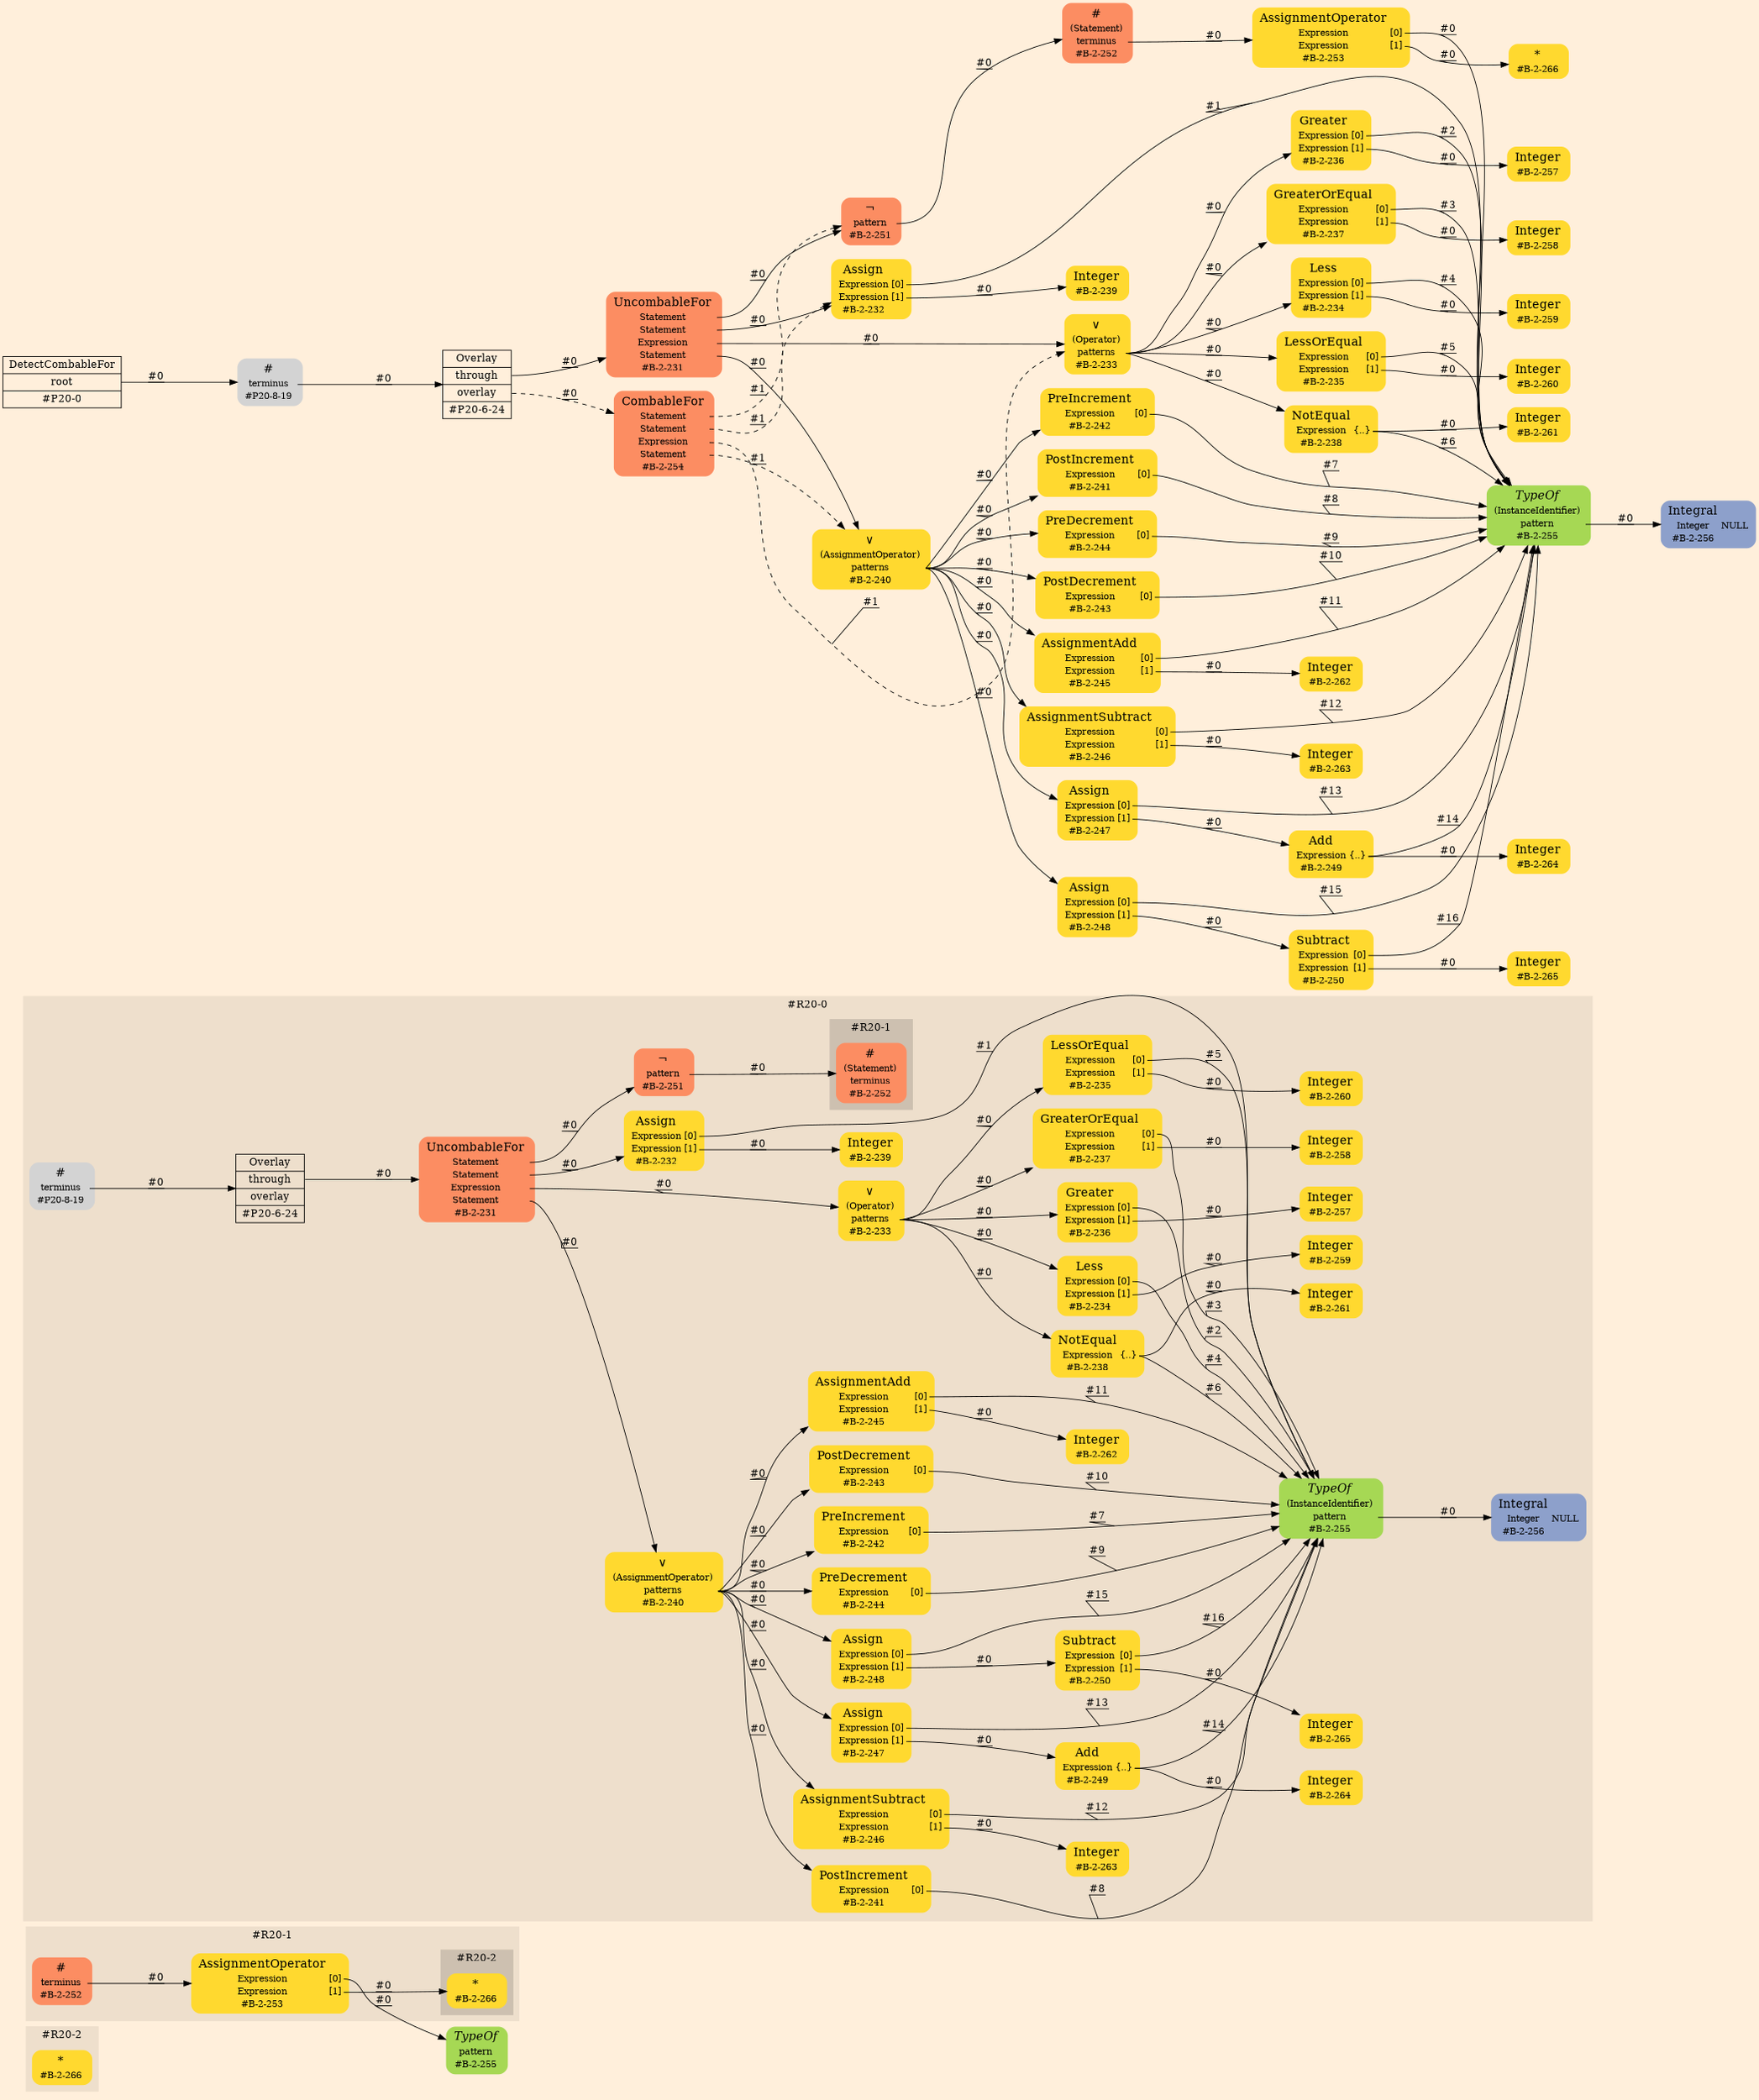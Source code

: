 digraph Inferno {
graph [
rankdir = "LR"
ranksep = 1.0
size = "14,20"
bgcolor = antiquewhite1
color = black
fontcolor = black
];
node [
];
subgraph "cluster#R20-2" {
label = "#R20-2"
style = "filled"
color = antiquewhite2
"#R20-2/#B-2-266" [
shape = "plaintext"
fillcolor = "/set28/6"
label = <<TABLE BORDER="0" CELLBORDER="0" CELLSPACING="0">
 <TR>
  <TD><FONT POINT-SIZE="16.0">*</FONT></TD>
  <TD></TD>
 </TR>
 <TR>
  <TD>#B-2-266</TD>
  <TD PORT="port0"></TD>
 </TR>
</TABLE>>
style = "rounded,filled"
fontsize = "12"
];
}
"#R20-1/#B-2-255" [
shape = "plaintext"
fillcolor = "/set28/5"
label = <<TABLE BORDER="0" CELLBORDER="0" CELLSPACING="0">
 <TR>
  <TD><FONT POINT-SIZE="16.0"><I>TypeOf</I></FONT></TD>
  <TD></TD>
 </TR>
 <TR>
  <TD>pattern</TD>
  <TD PORT="port0"></TD>
 </TR>
 <TR>
  <TD>#B-2-255</TD>
  <TD PORT="port1"></TD>
 </TR>
</TABLE>>
style = "rounded,filled"
fontsize = "12"
];
subgraph "cluster#R20-1" {
label = "#R20-1"
style = "filled"
color = antiquewhite2
"#R20-1/#B-2-252" [
shape = "plaintext"
fillcolor = "/set28/2"
label = <<TABLE BORDER="0" CELLBORDER="0" CELLSPACING="0">
 <TR>
  <TD><FONT POINT-SIZE="16.0">#</FONT></TD>
  <TD></TD>
 </TR>
 <TR>
  <TD>terminus</TD>
  <TD PORT="port0"></TD>
 </TR>
 <TR>
  <TD>#B-2-252</TD>
  <TD PORT="port1"></TD>
 </TR>
</TABLE>>
style = "rounded,filled"
fontsize = "12"
];
"#R20-1/#B-2-253" [
shape = "plaintext"
fillcolor = "/set28/6"
label = <<TABLE BORDER="0" CELLBORDER="0" CELLSPACING="0">
 <TR>
  <TD><FONT POINT-SIZE="16.0">AssignmentOperator</FONT></TD>
  <TD></TD>
 </TR>
 <TR>
  <TD>Expression</TD>
  <TD PORT="port0">[0]</TD>
 </TR>
 <TR>
  <TD>Expression</TD>
  <TD PORT="port1">[1]</TD>
 </TR>
 <TR>
  <TD>#B-2-253</TD>
  <TD PORT="port2"></TD>
 </TR>
</TABLE>>
style = "rounded,filled"
fontsize = "12"
];
subgraph "cluster#R20-2" {
label = "#R20-2"
style = "filled"
color = antiquewhite3
"#R20-1/#B-2-266" [
shape = "plaintext"
fillcolor = "/set28/6"
label = <<TABLE BORDER="0" CELLBORDER="0" CELLSPACING="0">
 <TR>
  <TD><FONT POINT-SIZE="16.0">*</FONT></TD>
  <TD></TD>
 </TR>
 <TR>
  <TD>#B-2-266</TD>
  <TD PORT="port0"></TD>
 </TR>
</TABLE>>
style = "rounded,filled"
fontsize = "12"
];
}
}
subgraph "cluster#R20-0" {
label = "#R20-0"
style = "filled"
color = antiquewhite2
"#R20-0/#B-2-265" [
shape = "plaintext"
fillcolor = "/set28/6"
label = <<TABLE BORDER="0" CELLBORDER="0" CELLSPACING="0">
 <TR>
  <TD><FONT POINT-SIZE="16.0">Integer</FONT></TD>
  <TD></TD>
 </TR>
 <TR>
  <TD>#B-2-265</TD>
  <TD PORT="port0"></TD>
 </TR>
</TABLE>>
style = "rounded,filled"
fontsize = "12"
];
"#R20-0/#B-2-250" [
shape = "plaintext"
fillcolor = "/set28/6"
label = <<TABLE BORDER="0" CELLBORDER="0" CELLSPACING="0">
 <TR>
  <TD><FONT POINT-SIZE="16.0">Subtract</FONT></TD>
  <TD></TD>
 </TR>
 <TR>
  <TD>Expression</TD>
  <TD PORT="port0">[0]</TD>
 </TR>
 <TR>
  <TD>Expression</TD>
  <TD PORT="port1">[1]</TD>
 </TR>
 <TR>
  <TD>#B-2-250</TD>
  <TD PORT="port2"></TD>
 </TR>
</TABLE>>
style = "rounded,filled"
fontsize = "12"
];
"#R20-0/#B-2-248" [
shape = "plaintext"
fillcolor = "/set28/6"
label = <<TABLE BORDER="0" CELLBORDER="0" CELLSPACING="0">
 <TR>
  <TD><FONT POINT-SIZE="16.0">Assign</FONT></TD>
  <TD></TD>
 </TR>
 <TR>
  <TD>Expression</TD>
  <TD PORT="port0">[0]</TD>
 </TR>
 <TR>
  <TD>Expression</TD>
  <TD PORT="port1">[1]</TD>
 </TR>
 <TR>
  <TD>#B-2-248</TD>
  <TD PORT="port2"></TD>
 </TR>
</TABLE>>
style = "rounded,filled"
fontsize = "12"
];
"#R20-0/#B-2-247" [
shape = "plaintext"
fillcolor = "/set28/6"
label = <<TABLE BORDER="0" CELLBORDER="0" CELLSPACING="0">
 <TR>
  <TD><FONT POINT-SIZE="16.0">Assign</FONT></TD>
  <TD></TD>
 </TR>
 <TR>
  <TD>Expression</TD>
  <TD PORT="port0">[0]</TD>
 </TR>
 <TR>
  <TD>Expression</TD>
  <TD PORT="port1">[1]</TD>
 </TR>
 <TR>
  <TD>#B-2-247</TD>
  <TD PORT="port2"></TD>
 </TR>
</TABLE>>
style = "rounded,filled"
fontsize = "12"
];
"#R20-0/#B-2-263" [
shape = "plaintext"
fillcolor = "/set28/6"
label = <<TABLE BORDER="0" CELLBORDER="0" CELLSPACING="0">
 <TR>
  <TD><FONT POINT-SIZE="16.0">Integer</FONT></TD>
  <TD></TD>
 </TR>
 <TR>
  <TD>#B-2-263</TD>
  <TD PORT="port0"></TD>
 </TR>
</TABLE>>
style = "rounded,filled"
fontsize = "12"
];
"#R20-0/#B-2-246" [
shape = "plaintext"
fillcolor = "/set28/6"
label = <<TABLE BORDER="0" CELLBORDER="0" CELLSPACING="0">
 <TR>
  <TD><FONT POINT-SIZE="16.0">AssignmentSubtract</FONT></TD>
  <TD></TD>
 </TR>
 <TR>
  <TD>Expression</TD>
  <TD PORT="port0">[0]</TD>
 </TR>
 <TR>
  <TD>Expression</TD>
  <TD PORT="port1">[1]</TD>
 </TR>
 <TR>
  <TD>#B-2-246</TD>
  <TD PORT="port2"></TD>
 </TR>
</TABLE>>
style = "rounded,filled"
fontsize = "12"
];
"#R20-0/#B-2-245" [
shape = "plaintext"
fillcolor = "/set28/6"
label = <<TABLE BORDER="0" CELLBORDER="0" CELLSPACING="0">
 <TR>
  <TD><FONT POINT-SIZE="16.0">AssignmentAdd</FONT></TD>
  <TD></TD>
 </TR>
 <TR>
  <TD>Expression</TD>
  <TD PORT="port0">[0]</TD>
 </TR>
 <TR>
  <TD>Expression</TD>
  <TD PORT="port1">[1]</TD>
 </TR>
 <TR>
  <TD>#B-2-245</TD>
  <TD PORT="port2"></TD>
 </TR>
</TABLE>>
style = "rounded,filled"
fontsize = "12"
];
"#R20-0/#B-2-243" [
shape = "plaintext"
fillcolor = "/set28/6"
label = <<TABLE BORDER="0" CELLBORDER="0" CELLSPACING="0">
 <TR>
  <TD><FONT POINT-SIZE="16.0">PostDecrement</FONT></TD>
  <TD></TD>
 </TR>
 <TR>
  <TD>Expression</TD>
  <TD PORT="port0">[0]</TD>
 </TR>
 <TR>
  <TD>#B-2-243</TD>
  <TD PORT="port1"></TD>
 </TR>
</TABLE>>
style = "rounded,filled"
fontsize = "12"
];
"#R20-0/#B-2-257" [
shape = "plaintext"
fillcolor = "/set28/6"
label = <<TABLE BORDER="0" CELLBORDER="0" CELLSPACING="0">
 <TR>
  <TD><FONT POINT-SIZE="16.0">Integer</FONT></TD>
  <TD></TD>
 </TR>
 <TR>
  <TD>#B-2-257</TD>
  <TD PORT="port0"></TD>
 </TR>
</TABLE>>
style = "rounded,filled"
fontsize = "12"
];
"#R20-0/#B-2-233" [
shape = "plaintext"
fillcolor = "/set28/6"
label = <<TABLE BORDER="0" CELLBORDER="0" CELLSPACING="0">
 <TR>
  <TD><FONT POINT-SIZE="16.0">∨</FONT></TD>
  <TD></TD>
 </TR>
 <TR>
  <TD>(Operator)</TD>
  <TD PORT="port0"></TD>
 </TR>
 <TR>
  <TD>patterns</TD>
  <TD PORT="port1"></TD>
 </TR>
 <TR>
  <TD>#B-2-233</TD>
  <TD PORT="port2"></TD>
 </TR>
</TABLE>>
style = "rounded,filled"
fontsize = "12"
];
"#R20-0/#B-2-240" [
shape = "plaintext"
fillcolor = "/set28/6"
label = <<TABLE BORDER="0" CELLBORDER="0" CELLSPACING="0">
 <TR>
  <TD><FONT POINT-SIZE="16.0">∨</FONT></TD>
  <TD></TD>
 </TR>
 <TR>
  <TD>(AssignmentOperator)</TD>
  <TD PORT="port0"></TD>
 </TR>
 <TR>
  <TD>patterns</TD>
  <TD PORT="port1"></TD>
 </TR>
 <TR>
  <TD>#B-2-240</TD>
  <TD PORT="port2"></TD>
 </TR>
</TABLE>>
style = "rounded,filled"
fontsize = "12"
];
"#R20-0/#P20-6-24" [
shape = "record"
fillcolor = antiquewhite2
label = "<fixed> Overlay | <port0> through | <port1> overlay | <port2> #P20-6-24"
style = "filled"
fontsize = "14"
color = black
fontcolor = black
];
"#R20-0/#B-2-231" [
shape = "plaintext"
fillcolor = "/set28/2"
label = <<TABLE BORDER="0" CELLBORDER="0" CELLSPACING="0">
 <TR>
  <TD><FONT POINT-SIZE="16.0">UncombableFor</FONT></TD>
  <TD></TD>
 </TR>
 <TR>
  <TD>Statement</TD>
  <TD PORT="port0"></TD>
 </TR>
 <TR>
  <TD>Statement</TD>
  <TD PORT="port1"></TD>
 </TR>
 <TR>
  <TD>Expression</TD>
  <TD PORT="port2"></TD>
 </TR>
 <TR>
  <TD>Statement</TD>
  <TD PORT="port3"></TD>
 </TR>
 <TR>
  <TD>#B-2-231</TD>
  <TD PORT="port4"></TD>
 </TR>
</TABLE>>
style = "rounded,filled"
fontsize = "12"
];
"#R20-0/#B-2-239" [
shape = "plaintext"
fillcolor = "/set28/6"
label = <<TABLE BORDER="0" CELLBORDER="0" CELLSPACING="0">
 <TR>
  <TD><FONT POINT-SIZE="16.0">Integer</FONT></TD>
  <TD></TD>
 </TR>
 <TR>
  <TD>#B-2-239</TD>
  <TD PORT="port0"></TD>
 </TR>
</TABLE>>
style = "rounded,filled"
fontsize = "12"
];
"#R20-0/#B-2-234" [
shape = "plaintext"
fillcolor = "/set28/6"
label = <<TABLE BORDER="0" CELLBORDER="0" CELLSPACING="0">
 <TR>
  <TD><FONT POINT-SIZE="16.0">Less</FONT></TD>
  <TD></TD>
 </TR>
 <TR>
  <TD>Expression</TD>
  <TD PORT="port0">[0]</TD>
 </TR>
 <TR>
  <TD>Expression</TD>
  <TD PORT="port1">[1]</TD>
 </TR>
 <TR>
  <TD>#B-2-234</TD>
  <TD PORT="port2"></TD>
 </TR>
</TABLE>>
style = "rounded,filled"
fontsize = "12"
];
"#R20-0/#B-2-262" [
shape = "plaintext"
fillcolor = "/set28/6"
label = <<TABLE BORDER="0" CELLBORDER="0" CELLSPACING="0">
 <TR>
  <TD><FONT POINT-SIZE="16.0">Integer</FONT></TD>
  <TD></TD>
 </TR>
 <TR>
  <TD>#B-2-262</TD>
  <TD PORT="port0"></TD>
 </TR>
</TABLE>>
style = "rounded,filled"
fontsize = "12"
];
"#R20-0/#B-2-241" [
shape = "plaintext"
fillcolor = "/set28/6"
label = <<TABLE BORDER="0" CELLBORDER="0" CELLSPACING="0">
 <TR>
  <TD><FONT POINT-SIZE="16.0">PostIncrement</FONT></TD>
  <TD></TD>
 </TR>
 <TR>
  <TD>Expression</TD>
  <TD PORT="port0">[0]</TD>
 </TR>
 <TR>
  <TD>#B-2-241</TD>
  <TD PORT="port1"></TD>
 </TR>
</TABLE>>
style = "rounded,filled"
fontsize = "12"
];
"#R20-0/#B-2-249" [
shape = "plaintext"
fillcolor = "/set28/6"
label = <<TABLE BORDER="0" CELLBORDER="0" CELLSPACING="0">
 <TR>
  <TD><FONT POINT-SIZE="16.0">Add</FONT></TD>
  <TD></TD>
 </TR>
 <TR>
  <TD>Expression</TD>
  <TD PORT="port0">{..}</TD>
 </TR>
 <TR>
  <TD>#B-2-249</TD>
  <TD PORT="port1"></TD>
 </TR>
</TABLE>>
style = "rounded,filled"
fontsize = "12"
];
"#R20-0/#P20-8-19" [
shape = "plaintext"
label = <<TABLE BORDER="0" CELLBORDER="0" CELLSPACING="0">
 <TR>
  <TD><FONT POINT-SIZE="16.0">#</FONT></TD>
  <TD></TD>
 </TR>
 <TR>
  <TD>terminus</TD>
  <TD PORT="port0"></TD>
 </TR>
 <TR>
  <TD>#P20-8-19</TD>
  <TD PORT="port1"></TD>
 </TR>
</TABLE>>
style = "rounded,filled"
fontsize = "12"
];
"#R20-0/#B-2-232" [
shape = "plaintext"
fillcolor = "/set28/6"
label = <<TABLE BORDER="0" CELLBORDER="0" CELLSPACING="0">
 <TR>
  <TD><FONT POINT-SIZE="16.0">Assign</FONT></TD>
  <TD></TD>
 </TR>
 <TR>
  <TD>Expression</TD>
  <TD PORT="port0">[0]</TD>
 </TR>
 <TR>
  <TD>Expression</TD>
  <TD PORT="port1">[1]</TD>
 </TR>
 <TR>
  <TD>#B-2-232</TD>
  <TD PORT="port2"></TD>
 </TR>
</TABLE>>
style = "rounded,filled"
fontsize = "12"
];
"#R20-0/#B-2-255" [
shape = "plaintext"
fillcolor = "/set28/5"
label = <<TABLE BORDER="0" CELLBORDER="0" CELLSPACING="0">
 <TR>
  <TD><FONT POINT-SIZE="16.0"><I>TypeOf</I></FONT></TD>
  <TD></TD>
 </TR>
 <TR>
  <TD>(InstanceIdentifier)</TD>
  <TD PORT="port0"></TD>
 </TR>
 <TR>
  <TD>pattern</TD>
  <TD PORT="port1"></TD>
 </TR>
 <TR>
  <TD>#B-2-255</TD>
  <TD PORT="port2"></TD>
 </TR>
</TABLE>>
style = "rounded,filled"
fontsize = "12"
];
"#R20-0/#B-2-256" [
shape = "plaintext"
fillcolor = "/set28/3"
label = <<TABLE BORDER="0" CELLBORDER="0" CELLSPACING="0">
 <TR>
  <TD><FONT POINT-SIZE="16.0">Integral</FONT></TD>
  <TD></TD>
 </TR>
 <TR>
  <TD>Integer</TD>
  <TD PORT="port0">NULL</TD>
 </TR>
 <TR>
  <TD>#B-2-256</TD>
  <TD PORT="port1"></TD>
 </TR>
</TABLE>>
style = "rounded,filled"
fontsize = "12"
];
"#R20-0/#B-2-259" [
shape = "plaintext"
fillcolor = "/set28/6"
label = <<TABLE BORDER="0" CELLBORDER="0" CELLSPACING="0">
 <TR>
  <TD><FONT POINT-SIZE="16.0">Integer</FONT></TD>
  <TD></TD>
 </TR>
 <TR>
  <TD>#B-2-259</TD>
  <TD PORT="port0"></TD>
 </TR>
</TABLE>>
style = "rounded,filled"
fontsize = "12"
];
"#R20-0/#B-2-264" [
shape = "plaintext"
fillcolor = "/set28/6"
label = <<TABLE BORDER="0" CELLBORDER="0" CELLSPACING="0">
 <TR>
  <TD><FONT POINT-SIZE="16.0">Integer</FONT></TD>
  <TD></TD>
 </TR>
 <TR>
  <TD>#B-2-264</TD>
  <TD PORT="port0"></TD>
 </TR>
</TABLE>>
style = "rounded,filled"
fontsize = "12"
];
"#R20-0/#B-2-236" [
shape = "plaintext"
fillcolor = "/set28/6"
label = <<TABLE BORDER="0" CELLBORDER="0" CELLSPACING="0">
 <TR>
  <TD><FONT POINT-SIZE="16.0">Greater</FONT></TD>
  <TD></TD>
 </TR>
 <TR>
  <TD>Expression</TD>
  <TD PORT="port0">[0]</TD>
 </TR>
 <TR>
  <TD>Expression</TD>
  <TD PORT="port1">[1]</TD>
 </TR>
 <TR>
  <TD>#B-2-236</TD>
  <TD PORT="port2"></TD>
 </TR>
</TABLE>>
style = "rounded,filled"
fontsize = "12"
];
"#R20-0/#B-2-251" [
shape = "plaintext"
fillcolor = "/set28/2"
label = <<TABLE BORDER="0" CELLBORDER="0" CELLSPACING="0">
 <TR>
  <TD><FONT POINT-SIZE="16.0">¬</FONT></TD>
  <TD></TD>
 </TR>
 <TR>
  <TD>pattern</TD>
  <TD PORT="port0"></TD>
 </TR>
 <TR>
  <TD>#B-2-251</TD>
  <TD PORT="port1"></TD>
 </TR>
</TABLE>>
style = "rounded,filled"
fontsize = "12"
];
"#R20-0/#B-2-237" [
shape = "plaintext"
fillcolor = "/set28/6"
label = <<TABLE BORDER="0" CELLBORDER="0" CELLSPACING="0">
 <TR>
  <TD><FONT POINT-SIZE="16.0">GreaterOrEqual</FONT></TD>
  <TD></TD>
 </TR>
 <TR>
  <TD>Expression</TD>
  <TD PORT="port0">[0]</TD>
 </TR>
 <TR>
  <TD>Expression</TD>
  <TD PORT="port1">[1]</TD>
 </TR>
 <TR>
  <TD>#B-2-237</TD>
  <TD PORT="port2"></TD>
 </TR>
</TABLE>>
style = "rounded,filled"
fontsize = "12"
];
"#R20-0/#B-2-244" [
shape = "plaintext"
fillcolor = "/set28/6"
label = <<TABLE BORDER="0" CELLBORDER="0" CELLSPACING="0">
 <TR>
  <TD><FONT POINT-SIZE="16.0">PreDecrement</FONT></TD>
  <TD></TD>
 </TR>
 <TR>
  <TD>Expression</TD>
  <TD PORT="port0">[0]</TD>
 </TR>
 <TR>
  <TD>#B-2-244</TD>
  <TD PORT="port1"></TD>
 </TR>
</TABLE>>
style = "rounded,filled"
fontsize = "12"
];
"#R20-0/#B-2-258" [
shape = "plaintext"
fillcolor = "/set28/6"
label = <<TABLE BORDER="0" CELLBORDER="0" CELLSPACING="0">
 <TR>
  <TD><FONT POINT-SIZE="16.0">Integer</FONT></TD>
  <TD></TD>
 </TR>
 <TR>
  <TD>#B-2-258</TD>
  <TD PORT="port0"></TD>
 </TR>
</TABLE>>
style = "rounded,filled"
fontsize = "12"
];
"#R20-0/#B-2-242" [
shape = "plaintext"
fillcolor = "/set28/6"
label = <<TABLE BORDER="0" CELLBORDER="0" CELLSPACING="0">
 <TR>
  <TD><FONT POINT-SIZE="16.0">PreIncrement</FONT></TD>
  <TD></TD>
 </TR>
 <TR>
  <TD>Expression</TD>
  <TD PORT="port0">[0]</TD>
 </TR>
 <TR>
  <TD>#B-2-242</TD>
  <TD PORT="port1"></TD>
 </TR>
</TABLE>>
style = "rounded,filled"
fontsize = "12"
];
"#R20-0/#B-2-235" [
shape = "plaintext"
fillcolor = "/set28/6"
label = <<TABLE BORDER="0" CELLBORDER="0" CELLSPACING="0">
 <TR>
  <TD><FONT POINT-SIZE="16.0">LessOrEqual</FONT></TD>
  <TD></TD>
 </TR>
 <TR>
  <TD>Expression</TD>
  <TD PORT="port0">[0]</TD>
 </TR>
 <TR>
  <TD>Expression</TD>
  <TD PORT="port1">[1]</TD>
 </TR>
 <TR>
  <TD>#B-2-235</TD>
  <TD PORT="port2"></TD>
 </TR>
</TABLE>>
style = "rounded,filled"
fontsize = "12"
];
"#R20-0/#B-2-260" [
shape = "plaintext"
fillcolor = "/set28/6"
label = <<TABLE BORDER="0" CELLBORDER="0" CELLSPACING="0">
 <TR>
  <TD><FONT POINT-SIZE="16.0">Integer</FONT></TD>
  <TD></TD>
 </TR>
 <TR>
  <TD>#B-2-260</TD>
  <TD PORT="port0"></TD>
 </TR>
</TABLE>>
style = "rounded,filled"
fontsize = "12"
];
"#R20-0/#B-2-238" [
shape = "plaintext"
fillcolor = "/set28/6"
label = <<TABLE BORDER="0" CELLBORDER="0" CELLSPACING="0">
 <TR>
  <TD><FONT POINT-SIZE="16.0">NotEqual</FONT></TD>
  <TD></TD>
 </TR>
 <TR>
  <TD>Expression</TD>
  <TD PORT="port0">{..}</TD>
 </TR>
 <TR>
  <TD>#B-2-238</TD>
  <TD PORT="port1"></TD>
 </TR>
</TABLE>>
style = "rounded,filled"
fontsize = "12"
];
"#R20-0/#B-2-261" [
shape = "plaintext"
fillcolor = "/set28/6"
label = <<TABLE BORDER="0" CELLBORDER="0" CELLSPACING="0">
 <TR>
  <TD><FONT POINT-SIZE="16.0">Integer</FONT></TD>
  <TD></TD>
 </TR>
 <TR>
  <TD>#B-2-261</TD>
  <TD PORT="port0"></TD>
 </TR>
</TABLE>>
style = "rounded,filled"
fontsize = "12"
];
subgraph "cluster#R20-1" {
label = "#R20-1"
style = "filled"
color = antiquewhite3
"#R20-0/#B-2-252" [
shape = "plaintext"
fillcolor = "/set28/2"
label = <<TABLE BORDER="0" CELLBORDER="0" CELLSPACING="0">
 <TR>
  <TD><FONT POINT-SIZE="16.0">#</FONT></TD>
  <TD></TD>
 </TR>
 <TR>
  <TD>(Statement)</TD>
  <TD PORT="port0"></TD>
 </TR>
 <TR>
  <TD>terminus</TD>
  <TD PORT="port1"></TD>
 </TR>
 <TR>
  <TD>#B-2-252</TD>
  <TD PORT="port2"></TD>
 </TR>
</TABLE>>
style = "rounded,filled"
fontsize = "12"
];
}
}
"CR#P20-0" [
shape = "record"
fillcolor = antiquewhite1
label = "<fixed> DetectCombableFor | <port0> root | <port1> #P20-0"
style = "filled"
fontsize = "14"
color = black
fontcolor = black
];
"#P20-8-19" [
shape = "plaintext"
label = <<TABLE BORDER="0" CELLBORDER="0" CELLSPACING="0">
 <TR>
  <TD><FONT POINT-SIZE="16.0">#</FONT></TD>
  <TD></TD>
 </TR>
 <TR>
  <TD>terminus</TD>
  <TD PORT="port0"></TD>
 </TR>
 <TR>
  <TD>#P20-8-19</TD>
  <TD PORT="port1"></TD>
 </TR>
</TABLE>>
style = "rounded,filled"
fontsize = "12"
];
"#P20-6-24" [
shape = "record"
fillcolor = antiquewhite1
label = "<fixed> Overlay | <port0> through | <port1> overlay | <port2> #P20-6-24"
style = "filled"
fontsize = "14"
color = black
fontcolor = black
];
"#B-2-231" [
shape = "plaintext"
fillcolor = "/set28/2"
label = <<TABLE BORDER="0" CELLBORDER="0" CELLSPACING="0">
 <TR>
  <TD><FONT POINT-SIZE="16.0">UncombableFor</FONT></TD>
  <TD></TD>
 </TR>
 <TR>
  <TD>Statement</TD>
  <TD PORT="port0"></TD>
 </TR>
 <TR>
  <TD>Statement</TD>
  <TD PORT="port1"></TD>
 </TR>
 <TR>
  <TD>Expression</TD>
  <TD PORT="port2"></TD>
 </TR>
 <TR>
  <TD>Statement</TD>
  <TD PORT="port3"></TD>
 </TR>
 <TR>
  <TD>#B-2-231</TD>
  <TD PORT="port4"></TD>
 </TR>
</TABLE>>
style = "rounded,filled"
fontsize = "12"
];
"#B-2-251" [
shape = "plaintext"
fillcolor = "/set28/2"
label = <<TABLE BORDER="0" CELLBORDER="0" CELLSPACING="0">
 <TR>
  <TD><FONT POINT-SIZE="16.0">¬</FONT></TD>
  <TD></TD>
 </TR>
 <TR>
  <TD>pattern</TD>
  <TD PORT="port0"></TD>
 </TR>
 <TR>
  <TD>#B-2-251</TD>
  <TD PORT="port1"></TD>
 </TR>
</TABLE>>
style = "rounded,filled"
fontsize = "12"
];
"#B-2-252" [
shape = "plaintext"
fillcolor = "/set28/2"
label = <<TABLE BORDER="0" CELLBORDER="0" CELLSPACING="0">
 <TR>
  <TD><FONT POINT-SIZE="16.0">#</FONT></TD>
  <TD></TD>
 </TR>
 <TR>
  <TD>(Statement)</TD>
  <TD PORT="port0"></TD>
 </TR>
 <TR>
  <TD>terminus</TD>
  <TD PORT="port1"></TD>
 </TR>
 <TR>
  <TD>#B-2-252</TD>
  <TD PORT="port2"></TD>
 </TR>
</TABLE>>
style = "rounded,filled"
fontsize = "12"
];
"#B-2-253" [
shape = "plaintext"
fillcolor = "/set28/6"
label = <<TABLE BORDER="0" CELLBORDER="0" CELLSPACING="0">
 <TR>
  <TD><FONT POINT-SIZE="16.0">AssignmentOperator</FONT></TD>
  <TD></TD>
 </TR>
 <TR>
  <TD>Expression</TD>
  <TD PORT="port0">[0]</TD>
 </TR>
 <TR>
  <TD>Expression</TD>
  <TD PORT="port1">[1]</TD>
 </TR>
 <TR>
  <TD>#B-2-253</TD>
  <TD PORT="port2"></TD>
 </TR>
</TABLE>>
style = "rounded,filled"
fontsize = "12"
];
"#B-2-255" [
shape = "plaintext"
fillcolor = "/set28/5"
label = <<TABLE BORDER="0" CELLBORDER="0" CELLSPACING="0">
 <TR>
  <TD><FONT POINT-SIZE="16.0"><I>TypeOf</I></FONT></TD>
  <TD></TD>
 </TR>
 <TR>
  <TD>(InstanceIdentifier)</TD>
  <TD PORT="port0"></TD>
 </TR>
 <TR>
  <TD>pattern</TD>
  <TD PORT="port1"></TD>
 </TR>
 <TR>
  <TD>#B-2-255</TD>
  <TD PORT="port2"></TD>
 </TR>
</TABLE>>
style = "rounded,filled"
fontsize = "12"
];
"#B-2-256" [
shape = "plaintext"
fillcolor = "/set28/3"
label = <<TABLE BORDER="0" CELLBORDER="0" CELLSPACING="0">
 <TR>
  <TD><FONT POINT-SIZE="16.0">Integral</FONT></TD>
  <TD></TD>
 </TR>
 <TR>
  <TD>Integer</TD>
  <TD PORT="port0">NULL</TD>
 </TR>
 <TR>
  <TD>#B-2-256</TD>
  <TD PORT="port1"></TD>
 </TR>
</TABLE>>
style = "rounded,filled"
fontsize = "12"
];
"#B-2-266" [
shape = "plaintext"
fillcolor = "/set28/6"
label = <<TABLE BORDER="0" CELLBORDER="0" CELLSPACING="0">
 <TR>
  <TD><FONT POINT-SIZE="16.0">*</FONT></TD>
  <TD></TD>
 </TR>
 <TR>
  <TD>#B-2-266</TD>
  <TD PORT="port0"></TD>
 </TR>
</TABLE>>
style = "rounded,filled"
fontsize = "12"
];
"#B-2-232" [
shape = "plaintext"
fillcolor = "/set28/6"
label = <<TABLE BORDER="0" CELLBORDER="0" CELLSPACING="0">
 <TR>
  <TD><FONT POINT-SIZE="16.0">Assign</FONT></TD>
  <TD></TD>
 </TR>
 <TR>
  <TD>Expression</TD>
  <TD PORT="port0">[0]</TD>
 </TR>
 <TR>
  <TD>Expression</TD>
  <TD PORT="port1">[1]</TD>
 </TR>
 <TR>
  <TD>#B-2-232</TD>
  <TD PORT="port2"></TD>
 </TR>
</TABLE>>
style = "rounded,filled"
fontsize = "12"
];
"#B-2-239" [
shape = "plaintext"
fillcolor = "/set28/6"
label = <<TABLE BORDER="0" CELLBORDER="0" CELLSPACING="0">
 <TR>
  <TD><FONT POINT-SIZE="16.0">Integer</FONT></TD>
  <TD></TD>
 </TR>
 <TR>
  <TD>#B-2-239</TD>
  <TD PORT="port0"></TD>
 </TR>
</TABLE>>
style = "rounded,filled"
fontsize = "12"
];
"#B-2-233" [
shape = "plaintext"
fillcolor = "/set28/6"
label = <<TABLE BORDER="0" CELLBORDER="0" CELLSPACING="0">
 <TR>
  <TD><FONT POINT-SIZE="16.0">∨</FONT></TD>
  <TD></TD>
 </TR>
 <TR>
  <TD>(Operator)</TD>
  <TD PORT="port0"></TD>
 </TR>
 <TR>
  <TD>patterns</TD>
  <TD PORT="port1"></TD>
 </TR>
 <TR>
  <TD>#B-2-233</TD>
  <TD PORT="port2"></TD>
 </TR>
</TABLE>>
style = "rounded,filled"
fontsize = "12"
];
"#B-2-236" [
shape = "plaintext"
fillcolor = "/set28/6"
label = <<TABLE BORDER="0" CELLBORDER="0" CELLSPACING="0">
 <TR>
  <TD><FONT POINT-SIZE="16.0">Greater</FONT></TD>
  <TD></TD>
 </TR>
 <TR>
  <TD>Expression</TD>
  <TD PORT="port0">[0]</TD>
 </TR>
 <TR>
  <TD>Expression</TD>
  <TD PORT="port1">[1]</TD>
 </TR>
 <TR>
  <TD>#B-2-236</TD>
  <TD PORT="port2"></TD>
 </TR>
</TABLE>>
style = "rounded,filled"
fontsize = "12"
];
"#B-2-257" [
shape = "plaintext"
fillcolor = "/set28/6"
label = <<TABLE BORDER="0" CELLBORDER="0" CELLSPACING="0">
 <TR>
  <TD><FONT POINT-SIZE="16.0">Integer</FONT></TD>
  <TD></TD>
 </TR>
 <TR>
  <TD>#B-2-257</TD>
  <TD PORT="port0"></TD>
 </TR>
</TABLE>>
style = "rounded,filled"
fontsize = "12"
];
"#B-2-237" [
shape = "plaintext"
fillcolor = "/set28/6"
label = <<TABLE BORDER="0" CELLBORDER="0" CELLSPACING="0">
 <TR>
  <TD><FONT POINT-SIZE="16.0">GreaterOrEqual</FONT></TD>
  <TD></TD>
 </TR>
 <TR>
  <TD>Expression</TD>
  <TD PORT="port0">[0]</TD>
 </TR>
 <TR>
  <TD>Expression</TD>
  <TD PORT="port1">[1]</TD>
 </TR>
 <TR>
  <TD>#B-2-237</TD>
  <TD PORT="port2"></TD>
 </TR>
</TABLE>>
style = "rounded,filled"
fontsize = "12"
];
"#B-2-258" [
shape = "plaintext"
fillcolor = "/set28/6"
label = <<TABLE BORDER="0" CELLBORDER="0" CELLSPACING="0">
 <TR>
  <TD><FONT POINT-SIZE="16.0">Integer</FONT></TD>
  <TD></TD>
 </TR>
 <TR>
  <TD>#B-2-258</TD>
  <TD PORT="port0"></TD>
 </TR>
</TABLE>>
style = "rounded,filled"
fontsize = "12"
];
"#B-2-234" [
shape = "plaintext"
fillcolor = "/set28/6"
label = <<TABLE BORDER="0" CELLBORDER="0" CELLSPACING="0">
 <TR>
  <TD><FONT POINT-SIZE="16.0">Less</FONT></TD>
  <TD></TD>
 </TR>
 <TR>
  <TD>Expression</TD>
  <TD PORT="port0">[0]</TD>
 </TR>
 <TR>
  <TD>Expression</TD>
  <TD PORT="port1">[1]</TD>
 </TR>
 <TR>
  <TD>#B-2-234</TD>
  <TD PORT="port2"></TD>
 </TR>
</TABLE>>
style = "rounded,filled"
fontsize = "12"
];
"#B-2-259" [
shape = "plaintext"
fillcolor = "/set28/6"
label = <<TABLE BORDER="0" CELLBORDER="0" CELLSPACING="0">
 <TR>
  <TD><FONT POINT-SIZE="16.0">Integer</FONT></TD>
  <TD></TD>
 </TR>
 <TR>
  <TD>#B-2-259</TD>
  <TD PORT="port0"></TD>
 </TR>
</TABLE>>
style = "rounded,filled"
fontsize = "12"
];
"#B-2-235" [
shape = "plaintext"
fillcolor = "/set28/6"
label = <<TABLE BORDER="0" CELLBORDER="0" CELLSPACING="0">
 <TR>
  <TD><FONT POINT-SIZE="16.0">LessOrEqual</FONT></TD>
  <TD></TD>
 </TR>
 <TR>
  <TD>Expression</TD>
  <TD PORT="port0">[0]</TD>
 </TR>
 <TR>
  <TD>Expression</TD>
  <TD PORT="port1">[1]</TD>
 </TR>
 <TR>
  <TD>#B-2-235</TD>
  <TD PORT="port2"></TD>
 </TR>
</TABLE>>
style = "rounded,filled"
fontsize = "12"
];
"#B-2-260" [
shape = "plaintext"
fillcolor = "/set28/6"
label = <<TABLE BORDER="0" CELLBORDER="0" CELLSPACING="0">
 <TR>
  <TD><FONT POINT-SIZE="16.0">Integer</FONT></TD>
  <TD></TD>
 </TR>
 <TR>
  <TD>#B-2-260</TD>
  <TD PORT="port0"></TD>
 </TR>
</TABLE>>
style = "rounded,filled"
fontsize = "12"
];
"#B-2-238" [
shape = "plaintext"
fillcolor = "/set28/6"
label = <<TABLE BORDER="0" CELLBORDER="0" CELLSPACING="0">
 <TR>
  <TD><FONT POINT-SIZE="16.0">NotEqual</FONT></TD>
  <TD></TD>
 </TR>
 <TR>
  <TD>Expression</TD>
  <TD PORT="port0">{..}</TD>
 </TR>
 <TR>
  <TD>#B-2-238</TD>
  <TD PORT="port1"></TD>
 </TR>
</TABLE>>
style = "rounded,filled"
fontsize = "12"
];
"#B-2-261" [
shape = "plaintext"
fillcolor = "/set28/6"
label = <<TABLE BORDER="0" CELLBORDER="0" CELLSPACING="0">
 <TR>
  <TD><FONT POINT-SIZE="16.0">Integer</FONT></TD>
  <TD></TD>
 </TR>
 <TR>
  <TD>#B-2-261</TD>
  <TD PORT="port0"></TD>
 </TR>
</TABLE>>
style = "rounded,filled"
fontsize = "12"
];
"#B-2-240" [
shape = "plaintext"
fillcolor = "/set28/6"
label = <<TABLE BORDER="0" CELLBORDER="0" CELLSPACING="0">
 <TR>
  <TD><FONT POINT-SIZE="16.0">∨</FONT></TD>
  <TD></TD>
 </TR>
 <TR>
  <TD>(AssignmentOperator)</TD>
  <TD PORT="port0"></TD>
 </TR>
 <TR>
  <TD>patterns</TD>
  <TD PORT="port1"></TD>
 </TR>
 <TR>
  <TD>#B-2-240</TD>
  <TD PORT="port2"></TD>
 </TR>
</TABLE>>
style = "rounded,filled"
fontsize = "12"
];
"#B-2-242" [
shape = "plaintext"
fillcolor = "/set28/6"
label = <<TABLE BORDER="0" CELLBORDER="0" CELLSPACING="0">
 <TR>
  <TD><FONT POINT-SIZE="16.0">PreIncrement</FONT></TD>
  <TD></TD>
 </TR>
 <TR>
  <TD>Expression</TD>
  <TD PORT="port0">[0]</TD>
 </TR>
 <TR>
  <TD>#B-2-242</TD>
  <TD PORT="port1"></TD>
 </TR>
</TABLE>>
style = "rounded,filled"
fontsize = "12"
];
"#B-2-241" [
shape = "plaintext"
fillcolor = "/set28/6"
label = <<TABLE BORDER="0" CELLBORDER="0" CELLSPACING="0">
 <TR>
  <TD><FONT POINT-SIZE="16.0">PostIncrement</FONT></TD>
  <TD></TD>
 </TR>
 <TR>
  <TD>Expression</TD>
  <TD PORT="port0">[0]</TD>
 </TR>
 <TR>
  <TD>#B-2-241</TD>
  <TD PORT="port1"></TD>
 </TR>
</TABLE>>
style = "rounded,filled"
fontsize = "12"
];
"#B-2-244" [
shape = "plaintext"
fillcolor = "/set28/6"
label = <<TABLE BORDER="0" CELLBORDER="0" CELLSPACING="0">
 <TR>
  <TD><FONT POINT-SIZE="16.0">PreDecrement</FONT></TD>
  <TD></TD>
 </TR>
 <TR>
  <TD>Expression</TD>
  <TD PORT="port0">[0]</TD>
 </TR>
 <TR>
  <TD>#B-2-244</TD>
  <TD PORT="port1"></TD>
 </TR>
</TABLE>>
style = "rounded,filled"
fontsize = "12"
];
"#B-2-243" [
shape = "plaintext"
fillcolor = "/set28/6"
label = <<TABLE BORDER="0" CELLBORDER="0" CELLSPACING="0">
 <TR>
  <TD><FONT POINT-SIZE="16.0">PostDecrement</FONT></TD>
  <TD></TD>
 </TR>
 <TR>
  <TD>Expression</TD>
  <TD PORT="port0">[0]</TD>
 </TR>
 <TR>
  <TD>#B-2-243</TD>
  <TD PORT="port1"></TD>
 </TR>
</TABLE>>
style = "rounded,filled"
fontsize = "12"
];
"#B-2-245" [
shape = "plaintext"
fillcolor = "/set28/6"
label = <<TABLE BORDER="0" CELLBORDER="0" CELLSPACING="0">
 <TR>
  <TD><FONT POINT-SIZE="16.0">AssignmentAdd</FONT></TD>
  <TD></TD>
 </TR>
 <TR>
  <TD>Expression</TD>
  <TD PORT="port0">[0]</TD>
 </TR>
 <TR>
  <TD>Expression</TD>
  <TD PORT="port1">[1]</TD>
 </TR>
 <TR>
  <TD>#B-2-245</TD>
  <TD PORT="port2"></TD>
 </TR>
</TABLE>>
style = "rounded,filled"
fontsize = "12"
];
"#B-2-262" [
shape = "plaintext"
fillcolor = "/set28/6"
label = <<TABLE BORDER="0" CELLBORDER="0" CELLSPACING="0">
 <TR>
  <TD><FONT POINT-SIZE="16.0">Integer</FONT></TD>
  <TD></TD>
 </TR>
 <TR>
  <TD>#B-2-262</TD>
  <TD PORT="port0"></TD>
 </TR>
</TABLE>>
style = "rounded,filled"
fontsize = "12"
];
"#B-2-246" [
shape = "plaintext"
fillcolor = "/set28/6"
label = <<TABLE BORDER="0" CELLBORDER="0" CELLSPACING="0">
 <TR>
  <TD><FONT POINT-SIZE="16.0">AssignmentSubtract</FONT></TD>
  <TD></TD>
 </TR>
 <TR>
  <TD>Expression</TD>
  <TD PORT="port0">[0]</TD>
 </TR>
 <TR>
  <TD>Expression</TD>
  <TD PORT="port1">[1]</TD>
 </TR>
 <TR>
  <TD>#B-2-246</TD>
  <TD PORT="port2"></TD>
 </TR>
</TABLE>>
style = "rounded,filled"
fontsize = "12"
];
"#B-2-263" [
shape = "plaintext"
fillcolor = "/set28/6"
label = <<TABLE BORDER="0" CELLBORDER="0" CELLSPACING="0">
 <TR>
  <TD><FONT POINT-SIZE="16.0">Integer</FONT></TD>
  <TD></TD>
 </TR>
 <TR>
  <TD>#B-2-263</TD>
  <TD PORT="port0"></TD>
 </TR>
</TABLE>>
style = "rounded,filled"
fontsize = "12"
];
"#B-2-247" [
shape = "plaintext"
fillcolor = "/set28/6"
label = <<TABLE BORDER="0" CELLBORDER="0" CELLSPACING="0">
 <TR>
  <TD><FONT POINT-SIZE="16.0">Assign</FONT></TD>
  <TD></TD>
 </TR>
 <TR>
  <TD>Expression</TD>
  <TD PORT="port0">[0]</TD>
 </TR>
 <TR>
  <TD>Expression</TD>
  <TD PORT="port1">[1]</TD>
 </TR>
 <TR>
  <TD>#B-2-247</TD>
  <TD PORT="port2"></TD>
 </TR>
</TABLE>>
style = "rounded,filled"
fontsize = "12"
];
"#B-2-249" [
shape = "plaintext"
fillcolor = "/set28/6"
label = <<TABLE BORDER="0" CELLBORDER="0" CELLSPACING="0">
 <TR>
  <TD><FONT POINT-SIZE="16.0">Add</FONT></TD>
  <TD></TD>
 </TR>
 <TR>
  <TD>Expression</TD>
  <TD PORT="port0">{..}</TD>
 </TR>
 <TR>
  <TD>#B-2-249</TD>
  <TD PORT="port1"></TD>
 </TR>
</TABLE>>
style = "rounded,filled"
fontsize = "12"
];
"#B-2-264" [
shape = "plaintext"
fillcolor = "/set28/6"
label = <<TABLE BORDER="0" CELLBORDER="0" CELLSPACING="0">
 <TR>
  <TD><FONT POINT-SIZE="16.0">Integer</FONT></TD>
  <TD></TD>
 </TR>
 <TR>
  <TD>#B-2-264</TD>
  <TD PORT="port0"></TD>
 </TR>
</TABLE>>
style = "rounded,filled"
fontsize = "12"
];
"#B-2-248" [
shape = "plaintext"
fillcolor = "/set28/6"
label = <<TABLE BORDER="0" CELLBORDER="0" CELLSPACING="0">
 <TR>
  <TD><FONT POINT-SIZE="16.0">Assign</FONT></TD>
  <TD></TD>
 </TR>
 <TR>
  <TD>Expression</TD>
  <TD PORT="port0">[0]</TD>
 </TR>
 <TR>
  <TD>Expression</TD>
  <TD PORT="port1">[1]</TD>
 </TR>
 <TR>
  <TD>#B-2-248</TD>
  <TD PORT="port2"></TD>
 </TR>
</TABLE>>
style = "rounded,filled"
fontsize = "12"
];
"#B-2-250" [
shape = "plaintext"
fillcolor = "/set28/6"
label = <<TABLE BORDER="0" CELLBORDER="0" CELLSPACING="0">
 <TR>
  <TD><FONT POINT-SIZE="16.0">Subtract</FONT></TD>
  <TD></TD>
 </TR>
 <TR>
  <TD>Expression</TD>
  <TD PORT="port0">[0]</TD>
 </TR>
 <TR>
  <TD>Expression</TD>
  <TD PORT="port1">[1]</TD>
 </TR>
 <TR>
  <TD>#B-2-250</TD>
  <TD PORT="port2"></TD>
 </TR>
</TABLE>>
style = "rounded,filled"
fontsize = "12"
];
"#B-2-265" [
shape = "plaintext"
fillcolor = "/set28/6"
label = <<TABLE BORDER="0" CELLBORDER="0" CELLSPACING="0">
 <TR>
  <TD><FONT POINT-SIZE="16.0">Integer</FONT></TD>
  <TD></TD>
 </TR>
 <TR>
  <TD>#B-2-265</TD>
  <TD PORT="port0"></TD>
 </TR>
</TABLE>>
style = "rounded,filled"
fontsize = "12"
];
"#B-2-254" [
shape = "plaintext"
fillcolor = "/set28/2"
label = <<TABLE BORDER="0" CELLBORDER="0" CELLSPACING="0">
 <TR>
  <TD><FONT POINT-SIZE="16.0">CombableFor</FONT></TD>
  <TD></TD>
 </TR>
 <TR>
  <TD>Statement</TD>
  <TD PORT="port0"></TD>
 </TR>
 <TR>
  <TD>Statement</TD>
  <TD PORT="port1"></TD>
 </TR>
 <TR>
  <TD>Expression</TD>
  <TD PORT="port2"></TD>
 </TR>
 <TR>
  <TD>Statement</TD>
  <TD PORT="port3"></TD>
 </TR>
 <TR>
  <TD>#B-2-254</TD>
  <TD PORT="port4"></TD>
 </TR>
</TABLE>>
style = "rounded,filled"
fontsize = "12"
];
"CR#P20-0":port0 -> "#P20-8-19" [style="solid"
label = "#0"
decorate = true
color = black
fontcolor = black
];
"#P20-8-19":port0 -> "#P20-6-24" [style="solid"
label = "#0"
decorate = true
color = black
fontcolor = black
];
"#P20-6-24":port0 -> "#B-2-231" [style="solid"
label = "#0"
decorate = true
color = black
fontcolor = black
];
"#P20-6-24":port1 -> "#B-2-254" [style="dashed"
label = "#0"
decorate = true
color = black
fontcolor = black
];
"#B-2-231":port0 -> "#B-2-251" [style="solid"
label = "#0"
decorate = true
color = black
fontcolor = black
];
"#B-2-231":port1 -> "#B-2-232" [style="solid"
label = "#0"
decorate = true
color = black
fontcolor = black
];
"#B-2-231":port2 -> "#B-2-233" [style="solid"
label = "#0"
decorate = true
color = black
fontcolor = black
];
"#B-2-231":port3 -> "#B-2-240" [style="solid"
label = "#0"
decorate = true
color = black
fontcolor = black
];
"#B-2-251":port0 -> "#B-2-252" [style="solid"
label = "#0"
decorate = true
color = black
fontcolor = black
];
"#B-2-252":port1 -> "#B-2-253" [style="solid"
label = "#0"
decorate = true
color = black
fontcolor = black
];
"#B-2-253":port0 -> "#B-2-255" [style="solid"
label = "#0"
decorate = true
color = black
fontcolor = black
];
"#B-2-253":port1 -> "#B-2-266" [style="solid"
label = "#0"
decorate = true
color = black
fontcolor = black
];
"#B-2-255":port1 -> "#B-2-256" [style="solid"
label = "#0"
decorate = true
color = black
fontcolor = black
];
"#B-2-232":port0 -> "#B-2-255" [style="solid"
label = "#1"
decorate = true
color = black
fontcolor = black
];
"#B-2-232":port1 -> "#B-2-239" [style="solid"
label = "#0"
decorate = true
color = black
fontcolor = black
];
"#B-2-233":port1 -> "#B-2-236" [style="solid"
label = "#0"
decorate = true
color = black
fontcolor = black
];
"#B-2-233":port1 -> "#B-2-237" [style="solid"
label = "#0"
decorate = true
color = black
fontcolor = black
];
"#B-2-233":port1 -> "#B-2-234" [style="solid"
label = "#0"
decorate = true
color = black
fontcolor = black
];
"#B-2-233":port1 -> "#B-2-235" [style="solid"
label = "#0"
decorate = true
color = black
fontcolor = black
];
"#B-2-233":port1 -> "#B-2-238" [style="solid"
label = "#0"
decorate = true
color = black
fontcolor = black
];
"#B-2-236":port0 -> "#B-2-255" [style="solid"
label = "#2"
decorate = true
color = black
fontcolor = black
];
"#B-2-236":port1 -> "#B-2-257" [style="solid"
label = "#0"
decorate = true
color = black
fontcolor = black
];
"#B-2-237":port0 -> "#B-2-255" [style="solid"
label = "#3"
decorate = true
color = black
fontcolor = black
];
"#B-2-237":port1 -> "#B-2-258" [style="solid"
label = "#0"
decorate = true
color = black
fontcolor = black
];
"#B-2-234":port0 -> "#B-2-255" [style="solid"
label = "#4"
decorate = true
color = black
fontcolor = black
];
"#B-2-234":port1 -> "#B-2-259" [style="solid"
label = "#0"
decorate = true
color = black
fontcolor = black
];
"#B-2-235":port0 -> "#B-2-255" [style="solid"
label = "#5"
decorate = true
color = black
fontcolor = black
];
"#B-2-235":port1 -> "#B-2-260" [style="solid"
label = "#0"
decorate = true
color = black
fontcolor = black
];
"#B-2-238":port0 -> "#B-2-255" [style="solid"
label = "#6"
decorate = true
color = black
fontcolor = black
];
"#B-2-238":port0 -> "#B-2-261" [style="solid"
label = "#0"
decorate = true
color = black
fontcolor = black
];
"#B-2-240":port1 -> "#B-2-242" [style="solid"
label = "#0"
decorate = true
color = black
fontcolor = black
];
"#B-2-240":port1 -> "#B-2-241" [style="solid"
label = "#0"
decorate = true
color = black
fontcolor = black
];
"#B-2-240":port1 -> "#B-2-244" [style="solid"
label = "#0"
decorate = true
color = black
fontcolor = black
];
"#B-2-240":port1 -> "#B-2-243" [style="solid"
label = "#0"
decorate = true
color = black
fontcolor = black
];
"#B-2-240":port1 -> "#B-2-245" [style="solid"
label = "#0"
decorate = true
color = black
fontcolor = black
];
"#B-2-240":port1 -> "#B-2-246" [style="solid"
label = "#0"
decorate = true
color = black
fontcolor = black
];
"#B-2-240":port1 -> "#B-2-247" [style="solid"
label = "#0"
decorate = true
color = black
fontcolor = black
];
"#B-2-240":port1 -> "#B-2-248" [style="solid"
label = "#0"
decorate = true
color = black
fontcolor = black
];
"#B-2-242":port0 -> "#B-2-255" [style="solid"
label = "#7"
decorate = true
color = black
fontcolor = black
];
"#B-2-241":port0 -> "#B-2-255" [style="solid"
label = "#8"
decorate = true
color = black
fontcolor = black
];
"#B-2-244":port0 -> "#B-2-255" [style="solid"
label = "#9"
decorate = true
color = black
fontcolor = black
];
"#B-2-243":port0 -> "#B-2-255" [style="solid"
label = "#10"
decorate = true
color = black
fontcolor = black
];
"#B-2-245":port0 -> "#B-2-255" [style="solid"
label = "#11"
decorate = true
color = black
fontcolor = black
];
"#B-2-245":port1 -> "#B-2-262" [style="solid"
label = "#0"
decorate = true
color = black
fontcolor = black
];
"#B-2-246":port0 -> "#B-2-255" [style="solid"
label = "#12"
decorate = true
color = black
fontcolor = black
];
"#B-2-246":port1 -> "#B-2-263" [style="solid"
label = "#0"
decorate = true
color = black
fontcolor = black
];
"#B-2-247":port0 -> "#B-2-255" [style="solid"
label = "#13"
decorate = true
color = black
fontcolor = black
];
"#B-2-247":port1 -> "#B-2-249" [style="solid"
label = "#0"
decorate = true
color = black
fontcolor = black
];
"#B-2-249":port0 -> "#B-2-255" [style="solid"
label = "#14"
decorate = true
color = black
fontcolor = black
];
"#B-2-249":port0 -> "#B-2-264" [style="solid"
label = "#0"
decorate = true
color = black
fontcolor = black
];
"#B-2-248":port0 -> "#B-2-255" [style="solid"
label = "#15"
decorate = true
color = black
fontcolor = black
];
"#B-2-248":port1 -> "#B-2-250" [style="solid"
label = "#0"
decorate = true
color = black
fontcolor = black
];
"#B-2-250":port0 -> "#B-2-255" [style="solid"
label = "#16"
decorate = true
color = black
fontcolor = black
];
"#B-2-250":port1 -> "#B-2-265" [style="solid"
label = "#0"
decorate = true
color = black
fontcolor = black
];
"#B-2-254":port0 -> "#B-2-251" [style="dashed"
label = "#1"
decorate = true
color = black
fontcolor = black
];
"#B-2-254":port1 -> "#B-2-232" [style="dashed"
label = "#1"
decorate = true
color = black
fontcolor = black
];
"#B-2-254":port2 -> "#B-2-233" [style="dashed"
label = "#1"
decorate = true
color = black
fontcolor = black
];
"#B-2-254":port3 -> "#B-2-240" [style="dashed"
label = "#1"
decorate = true
color = black
fontcolor = black
];
"#R20-0/#B-2-250":port0 -> "#R20-0/#B-2-255" [style="solid"
label = "#16"
decorate = true
color = black
fontcolor = black
];
"#R20-0/#B-2-250":port1 -> "#R20-0/#B-2-265" [style="solid"
label = "#0"
decorate = true
color = black
fontcolor = black
];
"#R20-0/#B-2-248":port0 -> "#R20-0/#B-2-255" [style="solid"
label = "#15"
decorate = true
color = black
fontcolor = black
];
"#R20-0/#B-2-248":port1 -> "#R20-0/#B-2-250" [style="solid"
label = "#0"
decorate = true
color = black
fontcolor = black
];
"#R20-0/#B-2-247":port0 -> "#R20-0/#B-2-255" [style="solid"
label = "#13"
decorate = true
color = black
fontcolor = black
];
"#R20-0/#B-2-247":port1 -> "#R20-0/#B-2-249" [style="solid"
label = "#0"
decorate = true
color = black
fontcolor = black
];
"#R20-0/#B-2-246":port0 -> "#R20-0/#B-2-255" [style="solid"
label = "#12"
decorate = true
color = black
fontcolor = black
];
"#R20-0/#B-2-246":port1 -> "#R20-0/#B-2-263" [style="solid"
label = "#0"
decorate = true
color = black
fontcolor = black
];
"#R20-0/#B-2-245":port0 -> "#R20-0/#B-2-255" [style="solid"
label = "#11"
decorate = true
color = black
fontcolor = black
];
"#R20-0/#B-2-245":port1 -> "#R20-0/#B-2-262" [style="solid"
label = "#0"
decorate = true
color = black
fontcolor = black
];
"#R20-0/#B-2-243":port0 -> "#R20-0/#B-2-255" [style="solid"
label = "#10"
decorate = true
color = black
fontcolor = black
];
"#R20-0/#B-2-233":port1 -> "#R20-0/#B-2-236" [style="solid"
label = "#0"
decorate = true
color = black
fontcolor = black
];
"#R20-0/#B-2-233":port1 -> "#R20-0/#B-2-237" [style="solid"
label = "#0"
decorate = true
color = black
fontcolor = black
];
"#R20-0/#B-2-233":port1 -> "#R20-0/#B-2-234" [style="solid"
label = "#0"
decorate = true
color = black
fontcolor = black
];
"#R20-0/#B-2-233":port1 -> "#R20-0/#B-2-235" [style="solid"
label = "#0"
decorate = true
color = black
fontcolor = black
];
"#R20-0/#B-2-233":port1 -> "#R20-0/#B-2-238" [style="solid"
label = "#0"
decorate = true
color = black
fontcolor = black
];
"#R20-0/#B-2-240":port1 -> "#R20-0/#B-2-242" [style="solid"
label = "#0"
decorate = true
color = black
fontcolor = black
];
"#R20-0/#B-2-240":port1 -> "#R20-0/#B-2-241" [style="solid"
label = "#0"
decorate = true
color = black
fontcolor = black
];
"#R20-0/#B-2-240":port1 -> "#R20-0/#B-2-244" [style="solid"
label = "#0"
decorate = true
color = black
fontcolor = black
];
"#R20-0/#B-2-240":port1 -> "#R20-0/#B-2-243" [style="solid"
label = "#0"
decorate = true
color = black
fontcolor = black
];
"#R20-0/#B-2-240":port1 -> "#R20-0/#B-2-245" [style="solid"
label = "#0"
decorate = true
color = black
fontcolor = black
];
"#R20-0/#B-2-240":port1 -> "#R20-0/#B-2-246" [style="solid"
label = "#0"
decorate = true
color = black
fontcolor = black
];
"#R20-0/#B-2-240":port1 -> "#R20-0/#B-2-247" [style="solid"
label = "#0"
decorate = true
color = black
fontcolor = black
];
"#R20-0/#B-2-240":port1 -> "#R20-0/#B-2-248" [style="solid"
label = "#0"
decorate = true
color = black
fontcolor = black
];
"#R20-0/#P20-6-24":port0 -> "#R20-0/#B-2-231" [style="solid"
label = "#0"
decorate = true
color = black
fontcolor = black
];
"#R20-0/#B-2-231":port0 -> "#R20-0/#B-2-251" [style="solid"
label = "#0"
decorate = true
color = black
fontcolor = black
];
"#R20-0/#B-2-231":port1 -> "#R20-0/#B-2-232" [style="solid"
label = "#0"
decorate = true
color = black
fontcolor = black
];
"#R20-0/#B-2-231":port2 -> "#R20-0/#B-2-233" [style="solid"
label = "#0"
decorate = true
color = black
fontcolor = black
];
"#R20-0/#B-2-231":port3 -> "#R20-0/#B-2-240" [style="solid"
label = "#0"
decorate = true
color = black
fontcolor = black
];
"#R20-0/#B-2-234":port0 -> "#R20-0/#B-2-255" [style="solid"
label = "#4"
decorate = true
color = black
fontcolor = black
];
"#R20-0/#B-2-234":port1 -> "#R20-0/#B-2-259" [style="solid"
label = "#0"
decorate = true
color = black
fontcolor = black
];
"#R20-0/#B-2-241":port0 -> "#R20-0/#B-2-255" [style="solid"
label = "#8"
decorate = true
color = black
fontcolor = black
];
"#R20-0/#B-2-249":port0 -> "#R20-0/#B-2-255" [style="solid"
label = "#14"
decorate = true
color = black
fontcolor = black
];
"#R20-0/#B-2-249":port0 -> "#R20-0/#B-2-264" [style="solid"
label = "#0"
decorate = true
color = black
fontcolor = black
];
"#R20-0/#P20-8-19":port0 -> "#R20-0/#P20-6-24" [style="solid"
label = "#0"
decorate = true
color = black
fontcolor = black
];
"#R20-0/#B-2-232":port0 -> "#R20-0/#B-2-255" [style="solid"
label = "#1"
decorate = true
color = black
fontcolor = black
];
"#R20-0/#B-2-232":port1 -> "#R20-0/#B-2-239" [style="solid"
label = "#0"
decorate = true
color = black
fontcolor = black
];
"#R20-0/#B-2-255":port1 -> "#R20-0/#B-2-256" [style="solid"
label = "#0"
decorate = true
color = black
fontcolor = black
];
"#R20-0/#B-2-236":port0 -> "#R20-0/#B-2-255" [style="solid"
label = "#2"
decorate = true
color = black
fontcolor = black
];
"#R20-0/#B-2-236":port1 -> "#R20-0/#B-2-257" [style="solid"
label = "#0"
decorate = true
color = black
fontcolor = black
];
"#R20-0/#B-2-251":port0 -> "#R20-0/#B-2-252" [style="solid"
label = "#0"
decorate = true
color = black
fontcolor = black
];
"#R20-0/#B-2-237":port0 -> "#R20-0/#B-2-255" [style="solid"
label = "#3"
decorate = true
color = black
fontcolor = black
];
"#R20-0/#B-2-237":port1 -> "#R20-0/#B-2-258" [style="solid"
label = "#0"
decorate = true
color = black
fontcolor = black
];
"#R20-0/#B-2-244":port0 -> "#R20-0/#B-2-255" [style="solid"
label = "#9"
decorate = true
color = black
fontcolor = black
];
"#R20-0/#B-2-242":port0 -> "#R20-0/#B-2-255" [style="solid"
label = "#7"
decorate = true
color = black
fontcolor = black
];
"#R20-0/#B-2-235":port0 -> "#R20-0/#B-2-255" [style="solid"
label = "#5"
decorate = true
color = black
fontcolor = black
];
"#R20-0/#B-2-235":port1 -> "#R20-0/#B-2-260" [style="solid"
label = "#0"
decorate = true
color = black
fontcolor = black
];
"#R20-0/#B-2-238":port0 -> "#R20-0/#B-2-255" [style="solid"
label = "#6"
decorate = true
color = black
fontcolor = black
];
"#R20-0/#B-2-238":port0 -> "#R20-0/#B-2-261" [style="solid"
label = "#0"
decorate = true
color = black
fontcolor = black
];
"#R20-1/#B-2-252":port0 -> "#R20-1/#B-2-253" [style="solid"
label = "#0"
decorate = true
color = black
fontcolor = black
];
"#R20-1/#B-2-253":port0 -> "#R20-1/#B-2-255" [style="solid"
label = "#0"
decorate = true
color = black
fontcolor = black
];
"#R20-1/#B-2-253":port1 -> "#R20-1/#B-2-266" [style="solid"
label = "#0"
decorate = true
color = black
fontcolor = black
];
}

